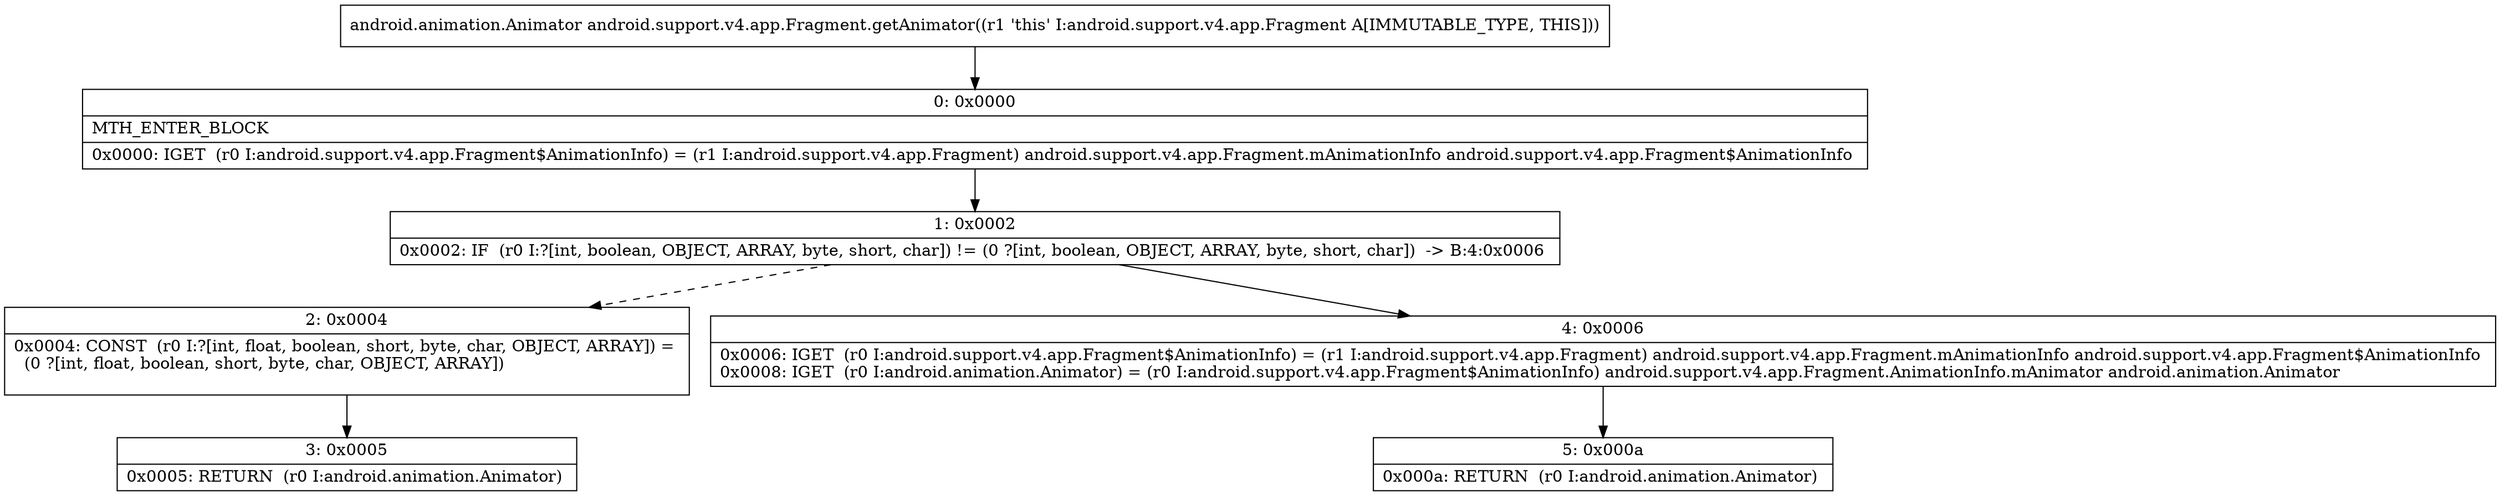 digraph "CFG forandroid.support.v4.app.Fragment.getAnimator()Landroid\/animation\/Animator;" {
Node_0 [shape=record,label="{0\:\ 0x0000|MTH_ENTER_BLOCK\l|0x0000: IGET  (r0 I:android.support.v4.app.Fragment$AnimationInfo) = (r1 I:android.support.v4.app.Fragment) android.support.v4.app.Fragment.mAnimationInfo android.support.v4.app.Fragment$AnimationInfo \l}"];
Node_1 [shape=record,label="{1\:\ 0x0002|0x0002: IF  (r0 I:?[int, boolean, OBJECT, ARRAY, byte, short, char]) != (0 ?[int, boolean, OBJECT, ARRAY, byte, short, char])  \-\> B:4:0x0006 \l}"];
Node_2 [shape=record,label="{2\:\ 0x0004|0x0004: CONST  (r0 I:?[int, float, boolean, short, byte, char, OBJECT, ARRAY]) = \l  (0 ?[int, float, boolean, short, byte, char, OBJECT, ARRAY])\l \l}"];
Node_3 [shape=record,label="{3\:\ 0x0005|0x0005: RETURN  (r0 I:android.animation.Animator) \l}"];
Node_4 [shape=record,label="{4\:\ 0x0006|0x0006: IGET  (r0 I:android.support.v4.app.Fragment$AnimationInfo) = (r1 I:android.support.v4.app.Fragment) android.support.v4.app.Fragment.mAnimationInfo android.support.v4.app.Fragment$AnimationInfo \l0x0008: IGET  (r0 I:android.animation.Animator) = (r0 I:android.support.v4.app.Fragment$AnimationInfo) android.support.v4.app.Fragment.AnimationInfo.mAnimator android.animation.Animator \l}"];
Node_5 [shape=record,label="{5\:\ 0x000a|0x000a: RETURN  (r0 I:android.animation.Animator) \l}"];
MethodNode[shape=record,label="{android.animation.Animator android.support.v4.app.Fragment.getAnimator((r1 'this' I:android.support.v4.app.Fragment A[IMMUTABLE_TYPE, THIS])) }"];
MethodNode -> Node_0;
Node_0 -> Node_1;
Node_1 -> Node_2[style=dashed];
Node_1 -> Node_4;
Node_2 -> Node_3;
Node_4 -> Node_5;
}

